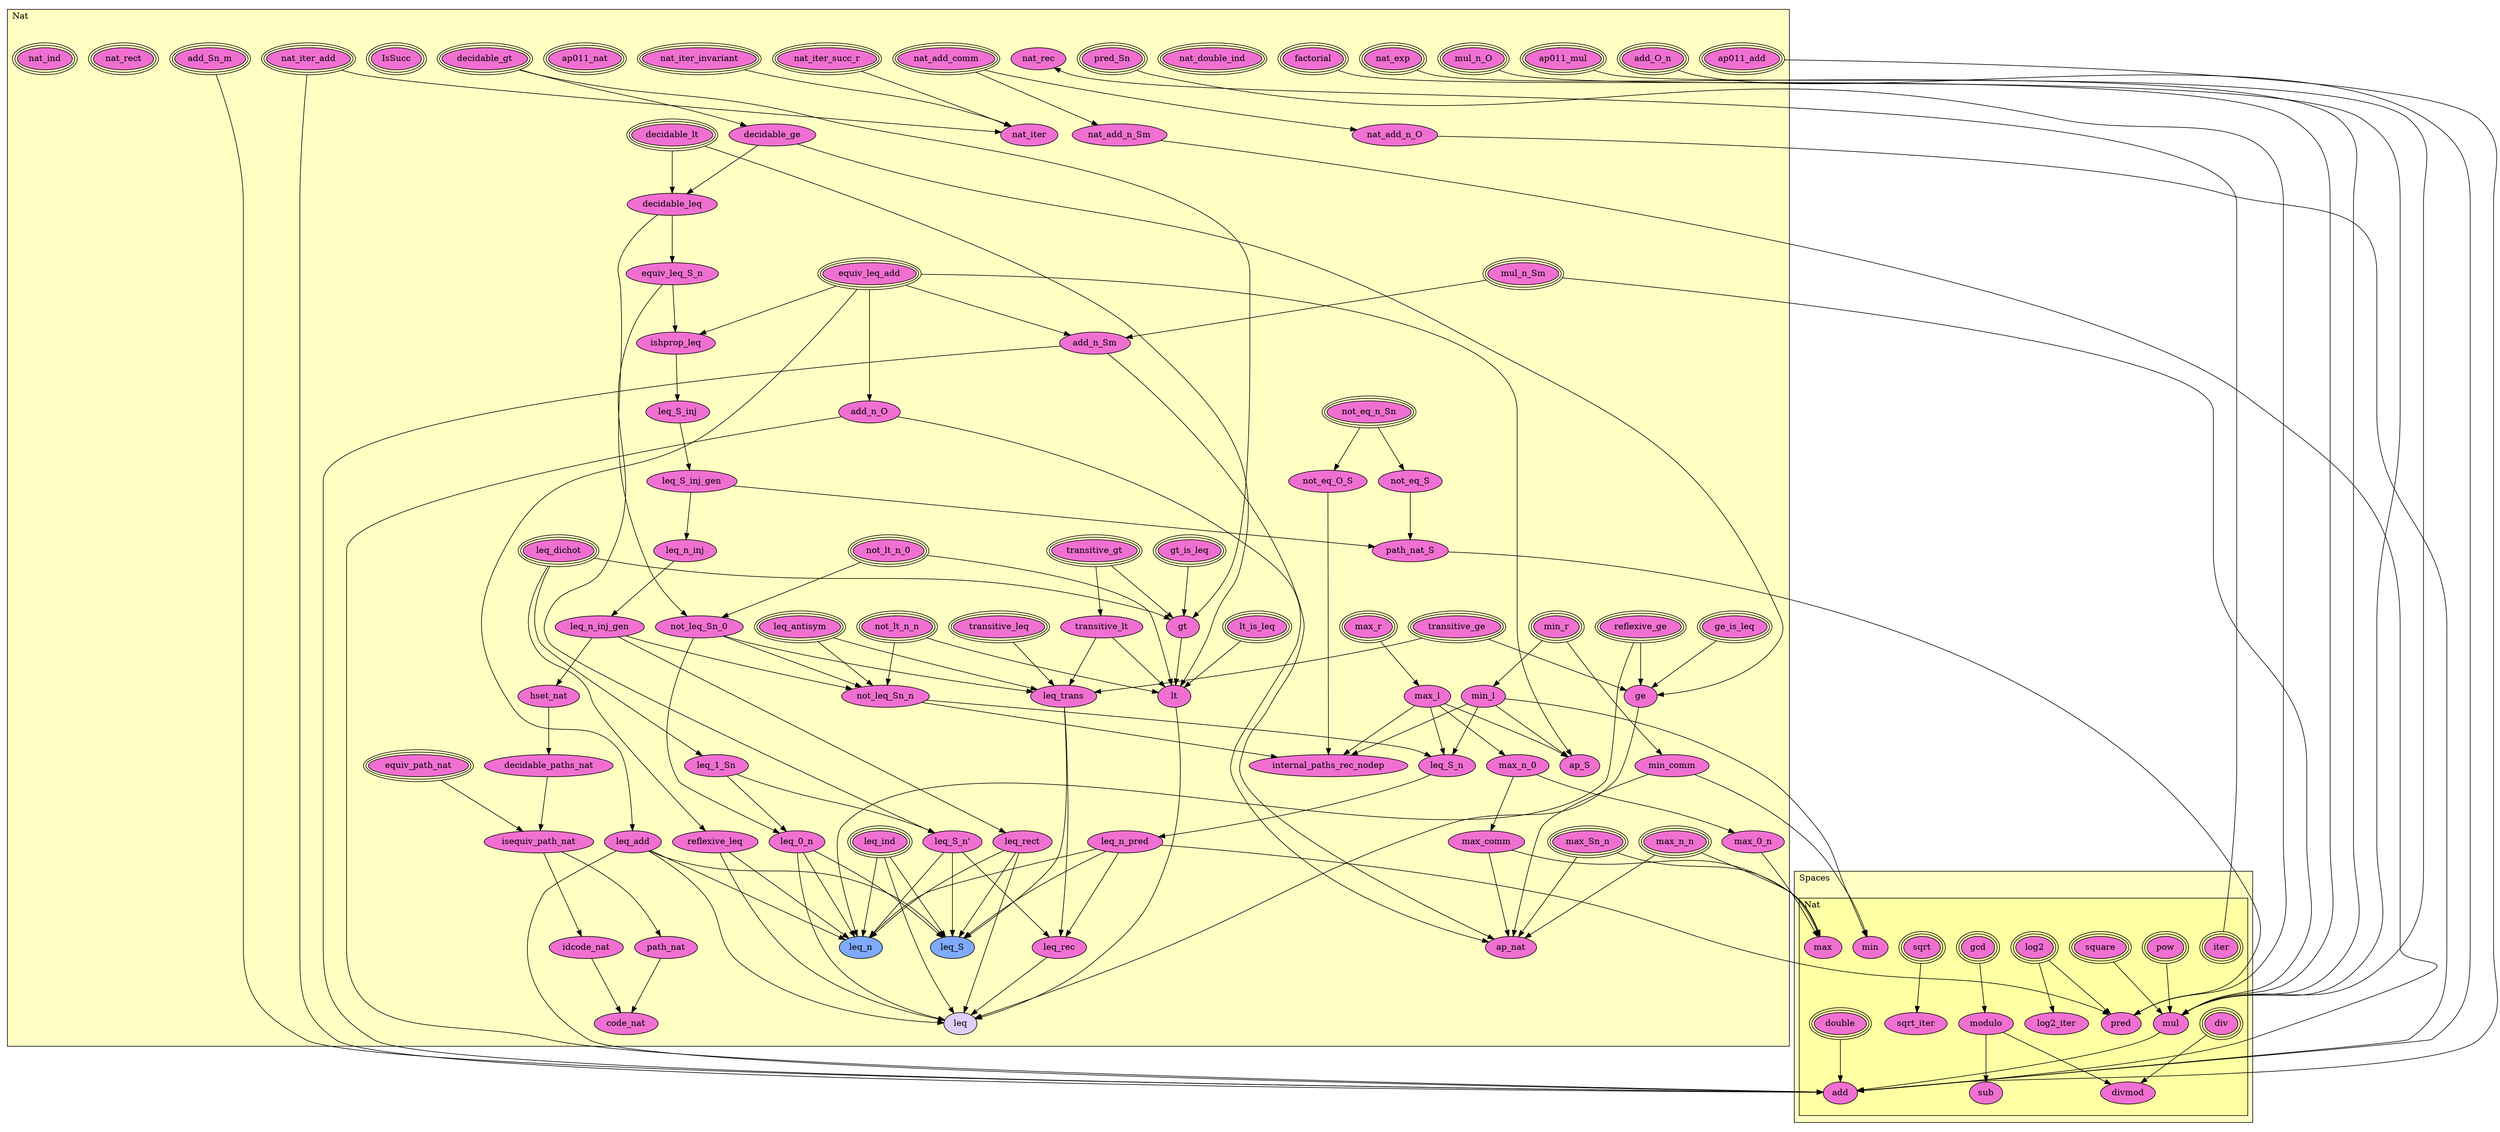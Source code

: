 digraph HoTT_Spaces_Nat {
  graph [ratio=0.5]
  node [style=filled]
Nat_not_lt_n_0 [label="not_lt_n_0", URL=<Nat.html#not_lt_n_0>, peripheries=3, fillcolor="#F070D1"] ;
Nat_leq_dichot [label="leq_dichot", URL=<Nat.html#leq_dichot>, peripheries=3, fillcolor="#F070D1"] ;
Nat_leq_1_Sn [label="leq_1_Sn", URL=<Nat.html#leq_1_Sn>, fillcolor="#F070D1"] ;
Nat_not_lt_n_n [label="not_lt_n_n", URL=<Nat.html#not_lt_n_n>, peripheries=3, fillcolor="#F070D1"] ;
Nat_leq_antisym [label="leq_antisym", URL=<Nat.html#leq_antisym>, peripheries=3, fillcolor="#F070D1"] ;
Nat_factorial [label="factorial", URL=<Nat.html#factorial>, peripheries=3, fillcolor="#F070D1"] ;
Nat_nat_exp [label="nat_exp", URL=<Nat.html#nat_exp>, peripheries=3, fillcolor="#F070D1"] ;
Nat_nat_add_comm [label="nat_add_comm", URL=<Nat.html#nat_add_comm>, peripheries=3, fillcolor="#F070D1"] ;
Nat_nat_add_n_Sm [label="nat_add_n_Sm", URL=<Nat.html#nat_add_n_Sm>, fillcolor="#F070D1"] ;
Nat_nat_add_n_O [label="nat_add_n_O", URL=<Nat.html#nat_add_n_O>, fillcolor="#F070D1"] ;
Nat_nat_iter_invariant [label="nat_iter_invariant", URL=<Nat.html#nat_iter_invariant>, peripheries=3, fillcolor="#F070D1"] ;
Nat_nat_iter_add [label="nat_iter_add", URL=<Nat.html#nat_iter_add>, peripheries=3, fillcolor="#F070D1"] ;
Nat_nat_iter_succ_r [label="nat_iter_succ_r", URL=<Nat.html#nat_iter_succ_r>, peripheries=3, fillcolor="#F070D1"] ;
Nat_nat_iter [label="nat_iter", URL=<Nat.html#nat_iter>, fillcolor="#F070D1"] ;
Nat_min_r [label="min_r", URL=<Nat.html#min_r>, peripheries=3, fillcolor="#F070D1"] ;
Nat_min_l [label="min_l", URL=<Nat.html#min_l>, fillcolor="#F070D1"] ;
Nat_min_comm [label="min_comm", URL=<Nat.html#min_comm>, fillcolor="#F070D1"] ;
Nat_max_r [label="max_r", URL=<Nat.html#max_r>, peripheries=3, fillcolor="#F070D1"] ;
Nat_max_l [label="max_l", URL=<Nat.html#max_l>, fillcolor="#F070D1"] ;
Nat_max_n_0 [label="max_n_0", URL=<Nat.html#max_n_0>, fillcolor="#F070D1"] ;
Nat_max_0_n [label="max_0_n", URL=<Nat.html#max_0_n>, fillcolor="#F070D1"] ;
Nat_max_comm [label="max_comm", URL=<Nat.html#max_comm>, fillcolor="#F070D1"] ;
Nat_max_Sn_n [label="max_Sn_n", URL=<Nat.html#max_Sn_n>, peripheries=3, fillcolor="#F070D1"] ;
Nat_max_n_n [label="max_n_n", URL=<Nat.html#max_n_n>, peripheries=3, fillcolor="#F070D1"] ;
Nat_nat_double_ind [label="nat_double_ind", URL=<Nat.html#nat_double_ind>, peripheries=3, fillcolor="#F070D1"] ;
Nat_decidable_gt [label="decidable_gt", URL=<Nat.html#decidable_gt>, peripheries=3, fillcolor="#F070D1"] ;
Nat_transitive_gt [label="transitive_gt", URL=<Nat.html#transitive_gt>, peripheries=3, fillcolor="#F070D1"] ;
Nat_gt_is_leq [label="gt_is_leq", URL=<Nat.html#gt_is_leq>, peripheries=3, fillcolor="#F070D1"] ;
Nat_gt [label="gt", URL=<Nat.html#gt>, fillcolor="#F070D1"] ;
Nat_decidable_ge [label="decidable_ge", URL=<Nat.html#decidable_ge>, fillcolor="#F070D1"] ;
Nat_transitive_ge [label="transitive_ge", URL=<Nat.html#transitive_ge>, peripheries=3, fillcolor="#F070D1"] ;
Nat_reflexive_ge [label="reflexive_ge", URL=<Nat.html#reflexive_ge>, peripheries=3, fillcolor="#F070D1"] ;
Nat_ge_is_leq [label="ge_is_leq", URL=<Nat.html#ge_is_leq>, peripheries=3, fillcolor="#F070D1"] ;
Nat_ge [label="ge", URL=<Nat.html#ge>, fillcolor="#F070D1"] ;
Nat_decidable_lt [label="decidable_lt", URL=<Nat.html#decidable_lt>, peripheries=3, fillcolor="#F070D1"] ;
Nat_transitive_lt [label="transitive_lt", URL=<Nat.html#transitive_lt>, fillcolor="#F070D1"] ;
Nat_lt_is_leq [label="lt_is_leq", URL=<Nat.html#lt_is_leq>, peripheries=3, fillcolor="#F070D1"] ;
Nat_lt [label="lt", URL=<Nat.html#lt>, fillcolor="#F070D1"] ;
Nat_equiv_leq_add [label="equiv_leq_add", URL=<Nat.html#equiv_leq_add>, peripheries=3, fillcolor="#F070D1"] ;
Nat_leq_add [label="leq_add", URL=<Nat.html#leq_add>, fillcolor="#F070D1"] ;
Nat_decidable_leq [label="decidable_leq", URL=<Nat.html#decidable_leq>, fillcolor="#F070D1"] ;
Nat_equiv_leq_S_n [label="equiv_leq_S_n", URL=<Nat.html#equiv_leq_S_n>, fillcolor="#F070D1"] ;
Nat_not_leq_Sn_0 [label="not_leq_Sn_0", URL=<Nat.html#not_leq_Sn_0>, fillcolor="#F070D1"] ;
Nat_leq_0_n [label="leq_0_n", URL=<Nat.html#leq_0_n>, fillcolor="#F070D1"] ;
Nat_ishprop_leq [label="ishprop_leq", URL=<Nat.html#ishprop_leq>, fillcolor="#F070D1"] ;
Nat_leq_S_inj [label="leq_S_inj", URL=<Nat.html#leq_S_inj>, fillcolor="#F070D1"] ;
Nat_leq_S_inj_gen [label="leq_S_inj_gen", URL=<Nat.html#leq_S_inj_gen>, fillcolor="#F070D1"] ;
Nat_leq_n_inj [label="leq_n_inj", URL=<Nat.html#leq_n_inj>, fillcolor="#F070D1"] ;
Nat_leq_n_inj_gen [label="leq_n_inj_gen", URL=<Nat.html#leq_n_inj_gen>, fillcolor="#F070D1"] ;
Nat_not_leq_Sn_n [label="not_leq_Sn_n", URL=<Nat.html#not_leq_Sn_n>, fillcolor="#F070D1"] ;
Nat_leq_S_n_ [label="leq_S_n'", URL=<Nat.html#leq_S_n'>, fillcolor="#F070D1"] ;
Nat_leq_S_n [label="leq_S_n", URL=<Nat.html#leq_S_n>, fillcolor="#F070D1"] ;
Nat_leq_n_pred [label="leq_n_pred", URL=<Nat.html#leq_n_pred>, fillcolor="#F070D1"] ;
Nat_transitive_leq [label="transitive_leq", URL=<Nat.html#transitive_leq>, peripheries=3, fillcolor="#F070D1"] ;
Nat_leq_trans [label="leq_trans", URL=<Nat.html#leq_trans>, fillcolor="#F070D1"] ;
Nat_reflexive_leq [label="reflexive_leq", URL=<Nat.html#reflexive_leq>, fillcolor="#F070D1"] ;
Nat_leq_rec [label="leq_rec", URL=<Nat.html#leq_rec>, fillcolor="#F070D1"] ;
Nat_leq_rect [label="leq_rect", URL=<Nat.html#leq_rect>, fillcolor="#F070D1"] ;
Nat_leq_ind [label="leq_ind", URL=<Nat.html#leq_ind>, peripheries=3, fillcolor="#F070D1"] ;
Nat_leq_S [label="leq_S", URL=<Nat.html#leq_S>, fillcolor="#7FAAFF"] ;
Nat_leq_n [label="leq_n", URL=<Nat.html#leq_n>, fillcolor="#7FAAFF"] ;
Nat_leq [label="leq", URL=<Nat.html#leq>, fillcolor="#E2CDFA"] ;
Nat_hset_nat [label="hset_nat", URL=<Nat.html#hset_nat>, fillcolor="#F070D1"] ;
Nat_decidable_paths_nat [label="decidable_paths_nat", URL=<Nat.html#decidable_paths_nat>, fillcolor="#F070D1"] ;
Nat_equiv_path_nat [label="equiv_path_nat", URL=<Nat.html#equiv_path_nat>, peripheries=3, fillcolor="#F070D1"] ;
Nat_isequiv_path_nat [label="isequiv_path_nat", URL=<Nat.html#isequiv_path_nat>, fillcolor="#F070D1"] ;
Nat_path_nat [label="path_nat", URL=<Nat.html#path_nat>, fillcolor="#F070D1"] ;
Nat_idcode_nat [label="idcode_nat", URL=<Nat.html#idcode_nat>, fillcolor="#F070D1"] ;
Nat_code_nat [label="code_nat", URL=<Nat.html#code_nat>, fillcolor="#F070D1"] ;
Nat_mul_n_Sm [label="mul_n_Sm", URL=<Nat.html#mul_n_Sm>, peripheries=3, fillcolor="#F070D1"] ;
Nat_mul_n_O [label="mul_n_O", URL=<Nat.html#mul_n_O>, peripheries=3, fillcolor="#F070D1"] ;
Nat_ap011_mul [label="ap011_mul", URL=<Nat.html#ap011_mul>, peripheries=3, fillcolor="#F070D1"] ;
Nat_add_Sn_m [label="add_Sn_m", URL=<Nat.html#add_Sn_m>, peripheries=3, fillcolor="#F070D1"] ;
Nat_add_n_Sm [label="add_n_Sm", URL=<Nat.html#add_n_Sm>, fillcolor="#F070D1"] ;
Nat_add_O_n [label="add_O_n", URL=<Nat.html#add_O_n>, peripheries=3, fillcolor="#F070D1"] ;
Nat_add_n_O [label="add_n_O", URL=<Nat.html#add_n_O>, fillcolor="#F070D1"] ;
Nat_ap011_nat [label="ap011_nat", URL=<Nat.html#ap011_nat>, peripheries=3, fillcolor="#F070D1"] ;
Nat_ap011_add [label="ap011_add", URL=<Nat.html#ap011_add>, peripheries=3, fillcolor="#F070D1"] ;
Nat_not_eq_n_Sn [label="not_eq_n_Sn", URL=<Nat.html#not_eq_n_Sn>, peripheries=3, fillcolor="#F070D1"] ;
Nat_not_eq_O_S [label="not_eq_O_S", URL=<Nat.html#not_eq_O_S>, fillcolor="#F070D1"] ;
Nat_internal_paths_rec_nodep [label="internal_paths_rec_nodep", URL=<Nat.html#internal_paths_rec_nodep>, fillcolor="#F070D1"] ;
Nat_IsSucc [label="IsSucc", URL=<Nat.html#IsSucc>, peripheries=3, fillcolor="#F070D1"] ;
Nat_not_eq_S [label="not_eq_S", URL=<Nat.html#not_eq_S>, fillcolor="#F070D1"] ;
Nat_path_nat_S [label="path_nat_S", URL=<Nat.html#path_nat_S>, fillcolor="#F070D1"] ;
Nat_pred_Sn [label="pred_Sn", URL=<Nat.html#pred_Sn>, peripheries=3, fillcolor="#F070D1"] ;
Nat_ap_nat [label="ap_nat", URL=<Nat.html#ap_nat>, fillcolor="#F070D1"] ;
Nat_ap_S [label="ap_S", URL=<Nat.html#ap_S>, fillcolor="#F070D1"] ;
Spaces_Nat_iter [label="iter", URL=<Spaces.html#Nat.iter>, peripheries=3, fillcolor="#F070D1"] ;
Spaces_Nat_log2 [label="log2", URL=<Spaces.html#Nat.log2>, peripheries=3, fillcolor="#F070D1"] ;
Spaces_Nat_log2_iter [label="log2_iter", URL=<Spaces.html#Nat.log2_iter>, fillcolor="#F070D1"] ;
Spaces_Nat_sqrt [label="sqrt", URL=<Spaces.html#Nat.sqrt>, peripheries=3, fillcolor="#F070D1"] ;
Spaces_Nat_sqrt_iter [label="sqrt_iter", URL=<Spaces.html#Nat.sqrt_iter>, fillcolor="#F070D1"] ;
Spaces_Nat_square [label="square", URL=<Spaces.html#Nat.square>, peripheries=3, fillcolor="#F070D1"] ;
Spaces_Nat_gcd [label="gcd", URL=<Spaces.html#Nat.gcd>, peripheries=3, fillcolor="#F070D1"] ;
Spaces_Nat_modulo [label="modulo", URL=<Spaces.html#Nat.modulo>, fillcolor="#F070D1"] ;
Spaces_Nat_div [label="div", URL=<Spaces.html#Nat.div>, peripheries=3, fillcolor="#F070D1"] ;
Spaces_Nat_divmod [label="divmod", URL=<Spaces.html#Nat.divmod>, fillcolor="#F070D1"] ;
Spaces_Nat_pow [label="pow", URL=<Spaces.html#Nat.pow>, peripheries=3, fillcolor="#F070D1"] ;
Spaces_Nat_min [label="min", URL=<Spaces.html#Nat.min>, fillcolor="#F070D1"] ;
Spaces_Nat_max [label="max", URL=<Spaces.html#Nat.max>, fillcolor="#F070D1"] ;
Spaces_Nat_sub [label="sub", URL=<Spaces.html#Nat.sub>, fillcolor="#F070D1"] ;
Spaces_Nat_mul [label="mul", URL=<Spaces.html#Nat.mul>, fillcolor="#F070D1"] ;
Spaces_Nat_double [label="double", URL=<Spaces.html#Nat.double>, peripheries=3, fillcolor="#F070D1"] ;
Spaces_Nat_add [label="add", URL=<Spaces.html#Nat.add>, fillcolor="#F070D1"] ;
Spaces_Nat_pred [label="pred", URL=<Spaces.html#Nat.pred>, fillcolor="#F070D1"] ;
Nat_nat_rec [label="nat_rec", URL=<Nat.html#nat_rec>, fillcolor="#F070D1"] ;
Nat_nat_rect [label="nat_rect", URL=<Nat.html#nat_rect>, peripheries=3, fillcolor="#F070D1"] ;
Nat_nat_ind [label="nat_ind", URL=<Nat.html#nat_ind>, peripheries=3, fillcolor="#F070D1"] ;
  Nat_not_lt_n_0 -> Nat_lt [] ;
  Nat_not_lt_n_0 -> Nat_not_leq_Sn_0 [] ;
  Nat_leq_dichot -> Nat_leq_1_Sn [] ;
  Nat_leq_dichot -> Nat_gt [] ;
  Nat_leq_dichot -> Nat_reflexive_leq [] ;
  Nat_leq_1_Sn -> Nat_leq_0_n [] ;
  Nat_leq_1_Sn -> Nat_leq_S_n_ [] ;
  Nat_not_lt_n_n -> Nat_lt [] ;
  Nat_not_lt_n_n -> Nat_not_leq_Sn_n [] ;
  Nat_leq_antisym -> Nat_not_leq_Sn_n [] ;
  Nat_leq_antisym -> Nat_leq_trans [] ;
  Nat_factorial -> Spaces_Nat_mul [] ;
  Nat_nat_exp -> Spaces_Nat_mul [] ;
  Nat_nat_add_comm -> Nat_nat_add_n_Sm [] ;
  Nat_nat_add_comm -> Nat_nat_add_n_O [] ;
  Nat_nat_add_n_Sm -> Spaces_Nat_add [] ;
  Nat_nat_add_n_O -> Spaces_Nat_add [] ;
  Nat_nat_iter_invariant -> Nat_nat_iter [] ;
  Nat_nat_iter_add -> Nat_nat_iter [] ;
  Nat_nat_iter_add -> Spaces_Nat_add [] ;
  Nat_nat_iter_succ_r -> Nat_nat_iter [] ;
  Nat_min_r -> Nat_min_l [] ;
  Nat_min_r -> Nat_min_comm [] ;
  Nat_min_l -> Nat_leq_S_n [] ;
  Nat_min_l -> Nat_internal_paths_rec_nodep [] ;
  Nat_min_l -> Nat_ap_S [] ;
  Nat_min_l -> Spaces_Nat_min [] ;
  Nat_min_comm -> Nat_ap_nat [] ;
  Nat_min_comm -> Spaces_Nat_min [] ;
  Nat_max_r -> Nat_max_l [] ;
  Nat_max_l -> Nat_max_n_0 [] ;
  Nat_max_l -> Nat_leq_S_n [] ;
  Nat_max_l -> Nat_internal_paths_rec_nodep [] ;
  Nat_max_l -> Nat_ap_S [] ;
  Nat_max_n_0 -> Nat_max_0_n [] ;
  Nat_max_n_0 -> Nat_max_comm [] ;
  Nat_max_0_n -> Spaces_Nat_max [] ;
  Nat_max_comm -> Nat_ap_nat [] ;
  Nat_max_comm -> Spaces_Nat_max [] ;
  Nat_max_Sn_n -> Nat_ap_nat [] ;
  Nat_max_Sn_n -> Spaces_Nat_max [] ;
  Nat_max_n_n -> Nat_ap_nat [] ;
  Nat_max_n_n -> Spaces_Nat_max [] ;
  Nat_decidable_gt -> Nat_gt [] ;
  Nat_decidable_gt -> Nat_decidable_ge [] ;
  Nat_transitive_gt -> Nat_gt [] ;
  Nat_transitive_gt -> Nat_transitive_lt [] ;
  Nat_gt_is_leq -> Nat_gt [] ;
  Nat_gt -> Nat_lt [] ;
  Nat_decidable_ge -> Nat_ge [] ;
  Nat_decidable_ge -> Nat_decidable_leq [] ;
  Nat_transitive_ge -> Nat_ge [] ;
  Nat_transitive_ge -> Nat_leq_trans [] ;
  Nat_reflexive_ge -> Nat_ge [] ;
  Nat_reflexive_ge -> Nat_leq_n [] ;
  Nat_ge_is_leq -> Nat_ge [] ;
  Nat_ge -> Nat_leq [] ;
  Nat_decidable_lt -> Nat_lt [] ;
  Nat_decidable_lt -> Nat_decidable_leq [] ;
  Nat_transitive_lt -> Nat_lt [] ;
  Nat_transitive_lt -> Nat_leq_trans [] ;
  Nat_lt_is_leq -> Nat_lt [] ;
  Nat_lt -> Nat_leq [] ;
  Nat_equiv_leq_add -> Nat_leq_add [] ;
  Nat_equiv_leq_add -> Nat_ishprop_leq [] ;
  Nat_equiv_leq_add -> Nat_add_n_Sm [] ;
  Nat_equiv_leq_add -> Nat_add_n_O [] ;
  Nat_equiv_leq_add -> Nat_ap_S [] ;
  Nat_leq_add -> Nat_leq_S [] ;
  Nat_leq_add -> Nat_leq_n [] ;
  Nat_leq_add -> Nat_leq [] ;
  Nat_leq_add -> Spaces_Nat_add [] ;
  Nat_decidable_leq -> Nat_equiv_leq_S_n [] ;
  Nat_decidable_leq -> Nat_not_leq_Sn_0 [] ;
  Nat_equiv_leq_S_n -> Nat_ishprop_leq [] ;
  Nat_equiv_leq_S_n -> Nat_leq_S_n_ [] ;
  Nat_not_leq_Sn_0 -> Nat_leq_0_n [] ;
  Nat_not_leq_Sn_0 -> Nat_not_leq_Sn_n [] ;
  Nat_not_leq_Sn_0 -> Nat_leq_trans [] ;
  Nat_leq_0_n -> Nat_leq_S [] ;
  Nat_leq_0_n -> Nat_leq_n [] ;
  Nat_leq_0_n -> Nat_leq [] ;
  Nat_ishprop_leq -> Nat_leq_S_inj [] ;
  Nat_leq_S_inj -> Nat_leq_S_inj_gen [] ;
  Nat_leq_S_inj_gen -> Nat_leq_n_inj [] ;
  Nat_leq_S_inj_gen -> Nat_path_nat_S [] ;
  Nat_leq_n_inj -> Nat_leq_n_inj_gen [] ;
  Nat_leq_n_inj_gen -> Nat_not_leq_Sn_n [] ;
  Nat_leq_n_inj_gen -> Nat_leq_rect [] ;
  Nat_leq_n_inj_gen -> Nat_hset_nat [] ;
  Nat_not_leq_Sn_n -> Nat_leq_S_n [] ;
  Nat_not_leq_Sn_n -> Nat_internal_paths_rec_nodep [] ;
  Nat_leq_S_n_ -> Nat_leq_rec [] ;
  Nat_leq_S_n_ -> Nat_leq_S [] ;
  Nat_leq_S_n_ -> Nat_leq_n [] ;
  Nat_leq_S_n -> Nat_leq_n_pred [] ;
  Nat_leq_n_pred -> Nat_leq_rec [] ;
  Nat_leq_n_pred -> Nat_leq_S [] ;
  Nat_leq_n_pred -> Nat_leq_n [] ;
  Nat_leq_n_pred -> Spaces_Nat_pred [] ;
  Nat_transitive_leq -> Nat_leq_trans [] ;
  Nat_leq_trans -> Nat_leq_rec [] ;
  Nat_leq_trans -> Nat_leq_S [] ;
  Nat_reflexive_leq -> Nat_leq_n [] ;
  Nat_reflexive_leq -> Nat_leq [] ;
  Nat_leq_rec -> Nat_leq [] ;
  Nat_leq_rect -> Nat_leq_S [] ;
  Nat_leq_rect -> Nat_leq_n [] ;
  Nat_leq_rect -> Nat_leq [] ;
  Nat_leq_ind -> Nat_leq_S [] ;
  Nat_leq_ind -> Nat_leq_n [] ;
  Nat_leq_ind -> Nat_leq [] ;
  Nat_hset_nat -> Nat_decidable_paths_nat [] ;
  Nat_decidable_paths_nat -> Nat_isequiv_path_nat [] ;
  Nat_equiv_path_nat -> Nat_isequiv_path_nat [] ;
  Nat_isequiv_path_nat -> Nat_path_nat [] ;
  Nat_isequiv_path_nat -> Nat_idcode_nat [] ;
  Nat_path_nat -> Nat_code_nat [] ;
  Nat_idcode_nat -> Nat_code_nat [] ;
  Nat_mul_n_Sm -> Nat_add_n_Sm [] ;
  Nat_mul_n_Sm -> Spaces_Nat_mul [] ;
  Nat_mul_n_O -> Spaces_Nat_mul [] ;
  Nat_ap011_mul -> Spaces_Nat_mul [] ;
  Nat_add_Sn_m -> Spaces_Nat_add [] ;
  Nat_add_n_Sm -> Nat_ap_nat [] ;
  Nat_add_n_Sm -> Spaces_Nat_add [] ;
  Nat_add_O_n -> Spaces_Nat_add [] ;
  Nat_add_n_O -> Nat_ap_nat [] ;
  Nat_add_n_O -> Spaces_Nat_add [] ;
  Nat_ap011_add -> Spaces_Nat_add [] ;
  Nat_not_eq_n_Sn -> Nat_not_eq_O_S [] ;
  Nat_not_eq_n_Sn -> Nat_not_eq_S [] ;
  Nat_not_eq_O_S -> Nat_internal_paths_rec_nodep [] ;
  Nat_not_eq_S -> Nat_path_nat_S [] ;
  Nat_path_nat_S -> Spaces_Nat_pred [] ;
  Nat_pred_Sn -> Spaces_Nat_pred [] ;
  Spaces_Nat_iter -> Nat_nat_rec [] ;
  Spaces_Nat_log2 -> Spaces_Nat_log2_iter [] ;
  Spaces_Nat_log2 -> Spaces_Nat_pred [] ;
  Spaces_Nat_sqrt -> Spaces_Nat_sqrt_iter [] ;
  Spaces_Nat_square -> Spaces_Nat_mul [] ;
  Spaces_Nat_gcd -> Spaces_Nat_modulo [] ;
  Spaces_Nat_modulo -> Spaces_Nat_divmod [] ;
  Spaces_Nat_modulo -> Spaces_Nat_sub [] ;
  Spaces_Nat_div -> Spaces_Nat_divmod [] ;
  Spaces_Nat_pow -> Spaces_Nat_mul [] ;
  Spaces_Nat_mul -> Spaces_Nat_add [] ;
  Spaces_Nat_double -> Spaces_Nat_add [] ;
subgraph cluster_Nat { label="Nat"; fillcolor="#FFFFC3"; labeljust=l; style=filled 
Nat_nat_ind; Nat_nat_rect; Nat_nat_rec; Nat_ap_S; Nat_ap_nat; Nat_pred_Sn; Nat_path_nat_S; Nat_not_eq_S; Nat_IsSucc; Nat_internal_paths_rec_nodep; Nat_not_eq_O_S; Nat_not_eq_n_Sn; Nat_ap011_add; Nat_ap011_nat; Nat_add_n_O; Nat_add_O_n; Nat_add_n_Sm; Nat_add_Sn_m; Nat_ap011_mul; Nat_mul_n_O; Nat_mul_n_Sm; Nat_code_nat; Nat_idcode_nat; Nat_path_nat; Nat_isequiv_path_nat; Nat_equiv_path_nat; Nat_decidable_paths_nat; Nat_hset_nat; Nat_leq; Nat_leq_n; Nat_leq_S; Nat_leq_ind; Nat_leq_rect; Nat_leq_rec; Nat_reflexive_leq; Nat_leq_trans; Nat_transitive_leq; Nat_leq_n_pred; Nat_leq_S_n; Nat_leq_S_n_; Nat_not_leq_Sn_n; Nat_leq_n_inj_gen; Nat_leq_n_inj; Nat_leq_S_inj_gen; Nat_leq_S_inj; Nat_ishprop_leq; Nat_leq_0_n; Nat_not_leq_Sn_0; Nat_equiv_leq_S_n; Nat_decidable_leq; Nat_leq_add; Nat_equiv_leq_add; Nat_lt; Nat_lt_is_leq; Nat_transitive_lt; Nat_decidable_lt; Nat_ge; Nat_ge_is_leq; Nat_reflexive_ge; Nat_transitive_ge; Nat_decidable_ge; Nat_gt; Nat_gt_is_leq; Nat_transitive_gt; Nat_decidable_gt; Nat_nat_double_ind; Nat_max_n_n; Nat_max_Sn_n; Nat_max_comm; Nat_max_0_n; Nat_max_n_0; Nat_max_l; Nat_max_r; Nat_min_comm; Nat_min_l; Nat_min_r; Nat_nat_iter; Nat_nat_iter_succ_r; Nat_nat_iter_add; Nat_nat_iter_invariant; Nat_nat_add_n_O; Nat_nat_add_n_Sm; Nat_nat_add_comm; Nat_nat_exp; Nat_factorial; Nat_leq_antisym; Nat_not_lt_n_n; Nat_leq_1_Sn; Nat_leq_dichot; Nat_not_lt_n_0; };
subgraph cluster_Spaces { label="Spaces"; fillcolor="#FFFFC3"; labeljust=l; style=filled 
subgraph cluster_Spaces_Nat { label="Nat"; fillcolor="#FFFFA3"; labeljust=l; style=filled 
Spaces_Nat_pred; Spaces_Nat_add; Spaces_Nat_double; Spaces_Nat_mul; Spaces_Nat_sub; Spaces_Nat_max; Spaces_Nat_min; Spaces_Nat_pow; Spaces_Nat_divmod; Spaces_Nat_div; Spaces_Nat_modulo; Spaces_Nat_gcd; Spaces_Nat_square; Spaces_Nat_sqrt_iter; Spaces_Nat_sqrt; Spaces_Nat_log2_iter; Spaces_Nat_log2; Spaces_Nat_iter; };
};
} /* END */
